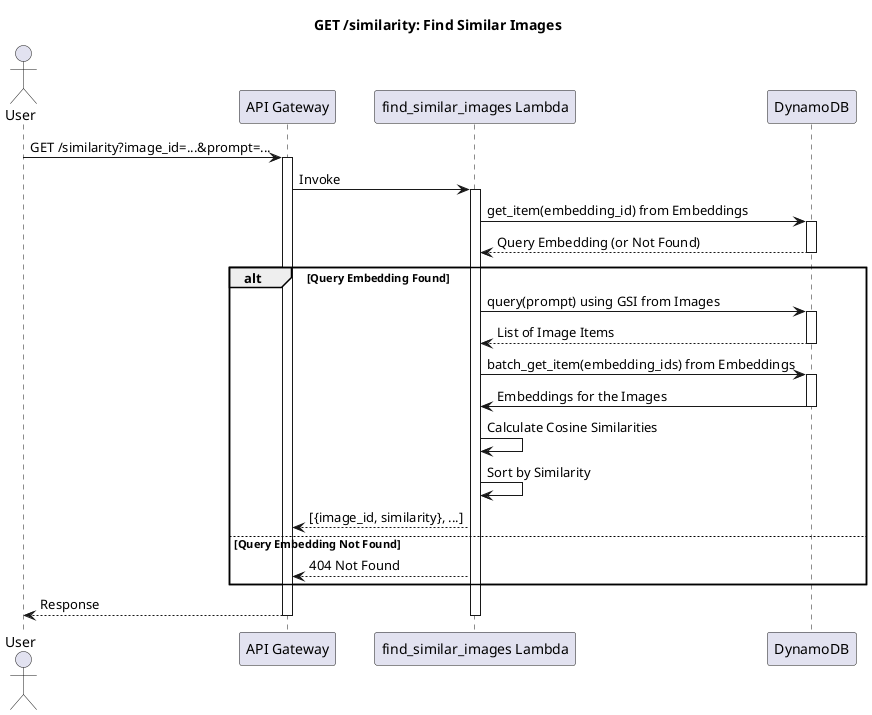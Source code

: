@startuml
title "GET /similarity: Find Similar Images"

actor User
participant "API Gateway" as APIGW
participant "find_similar_images Lambda" as FindSimilarLambda
participant "DynamoDB" as DynamoDB

User -> APIGW : GET /similarity?image_id=...&prompt=...
activate APIGW
APIGW -> FindSimilarLambda : Invoke
activate FindSimilarLambda

FindSimilarLambda -> DynamoDB : get_item(embedding_id) from Embeddings
activate DynamoDB
DynamoDB --> FindSimilarLambda : Query Embedding (or Not Found)
deactivate DynamoDB

alt Query Embedding Found
    FindSimilarLambda -> DynamoDB : query(prompt) using GSI from Images
    activate DynamoDB
    DynamoDB --> FindSimilarLambda : List of Image Items
    deactivate DynamoDB
        FindSimilarLambda -> DynamoDB : batch_get_item(embedding_ids) from Embeddings
        activate DynamoDB
        DynamoDB -> FindSimilarLambda: Embeddings for the Images
        deactivate DynamoDB
    FindSimilarLambda -> FindSimilarLambda : Calculate Cosine Similarities
    FindSimilarLambda -> FindSimilarLambda : Sort by Similarity
    FindSimilarLambda --> APIGW : [{image_id, similarity}, ...]
else Query Embedding Not Found
    FindSimilarLambda --> APIGW : 404 Not Found
end

APIGW --> User : Response
deactivate APIGW
deactivate FindSimilarLambda

@enduml

